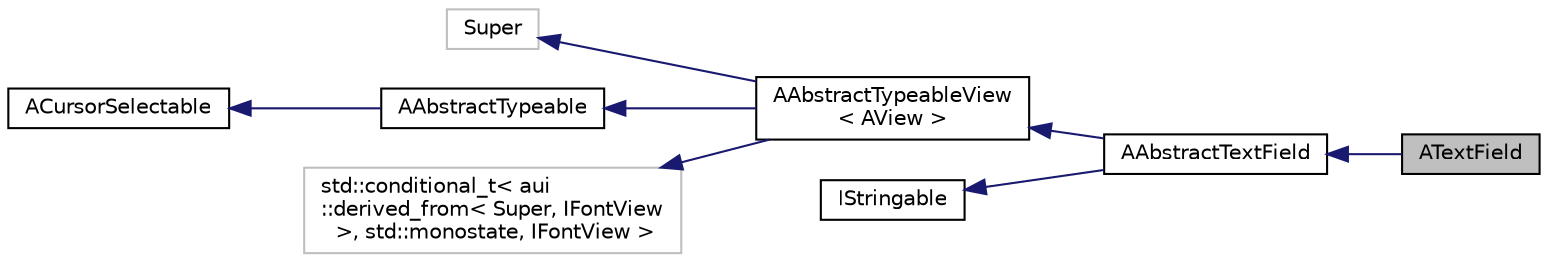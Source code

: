 digraph "ATextField"
{
 // LATEX_PDF_SIZE
  edge [fontname="Helvetica",fontsize="10",labelfontname="Helvetica",labelfontsize="10"];
  node [fontname="Helvetica",fontsize="10",shape=record];
  rankdir="LR";
  Node1 [label="ATextField",height=0.2,width=0.4,color="black", fillcolor="grey75", style="filled", fontcolor="black",tooltip="Editable field with text to receive a text input from the user."];
  Node2 -> Node1 [dir="back",color="midnightblue",fontsize="10",style="solid",fontname="Helvetica"];
  Node2 [label="AAbstractTextField",height=0.2,width=0.4,color="black", fillcolor="white", style="filled",URL="$classAAbstractTextField.html",tooltip="Text field implementation."];
  Node3 -> Node2 [dir="back",color="midnightblue",fontsize="10",style="solid",fontname="Helvetica"];
  Node3 [label="AAbstractTypeableView\l\< AView \>",height=0.2,width=0.4,color="black", fillcolor="white", style="filled",URL="$classAAbstractTypeableView.html",tooltip=" "];
  Node4 -> Node3 [dir="back",color="midnightblue",fontsize="10",style="solid",fontname="Helvetica"];
  Node4 [label="Super",height=0.2,width=0.4,color="grey75", fillcolor="white", style="filled",tooltip=" "];
  Node5 -> Node3 [dir="back",color="midnightblue",fontsize="10",style="solid",fontname="Helvetica"];
  Node5 [label="AAbstractTypeable",height=0.2,width=0.4,color="black", fillcolor="white", style="filled",URL="$classAAbstractTypeable.html",tooltip="Base class for AAbstractTypeableView which is template class."];
  Node6 -> Node5 [dir="back",color="midnightblue",fontsize="10",style="solid",fontname="Helvetica"];
  Node6 [label="ACursorSelectable",height=0.2,width=0.4,color="black", fillcolor="white", style="filled",URL="$classACursorSelectable.html",tooltip=" "];
  Node7 -> Node3 [dir="back",color="midnightblue",fontsize="10",style="solid",fontname="Helvetica"];
  Node7 [label="std::conditional_t\< aui\l::derived_from\< Super, IFontView\l \>, std::monostate, IFontView \>",height=0.2,width=0.4,color="grey75", fillcolor="white", style="filled",tooltip=" "];
  Node8 -> Node2 [dir="back",color="midnightblue",fontsize="10",style="solid",fontname="Helvetica"];
  Node8 [label="IStringable",height=0.2,width=0.4,color="black", fillcolor="white", style="filled",URL="$classIStringable.html",tooltip="Object that can be converted to string."];
}
